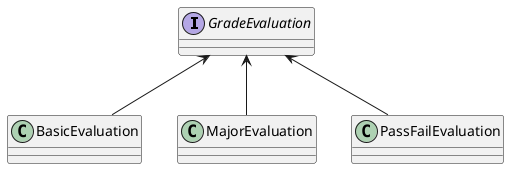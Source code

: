 @startuml
'https://plantuml.com/class-diagram

interface GradeEvaluation
class BasicEvaluation
class MajorEvaluation
class PassFailEvaluation

GradeEvaluation <-- BasicEvaluation
GradeEvaluation <-- MajorEvaluation
GradeEvaluation <-- PassFailEvaluation

@enduml